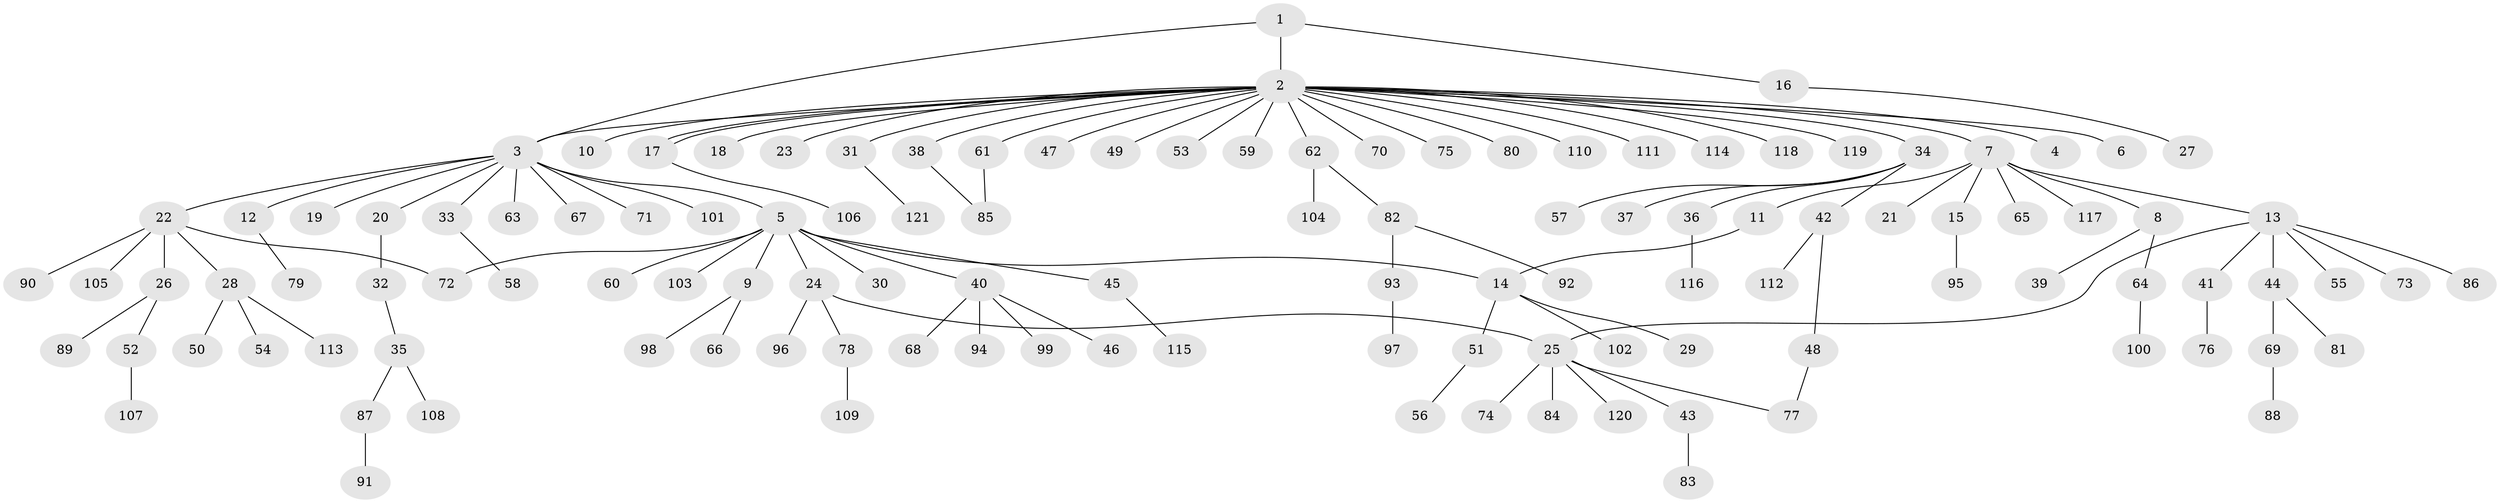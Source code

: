 // Generated by graph-tools (version 1.1) at 2025/48/03/09/25 04:48:47]
// undirected, 121 vertices, 127 edges
graph export_dot {
graph [start="1"]
  node [color=gray90,style=filled];
  1;
  2;
  3;
  4;
  5;
  6;
  7;
  8;
  9;
  10;
  11;
  12;
  13;
  14;
  15;
  16;
  17;
  18;
  19;
  20;
  21;
  22;
  23;
  24;
  25;
  26;
  27;
  28;
  29;
  30;
  31;
  32;
  33;
  34;
  35;
  36;
  37;
  38;
  39;
  40;
  41;
  42;
  43;
  44;
  45;
  46;
  47;
  48;
  49;
  50;
  51;
  52;
  53;
  54;
  55;
  56;
  57;
  58;
  59;
  60;
  61;
  62;
  63;
  64;
  65;
  66;
  67;
  68;
  69;
  70;
  71;
  72;
  73;
  74;
  75;
  76;
  77;
  78;
  79;
  80;
  81;
  82;
  83;
  84;
  85;
  86;
  87;
  88;
  89;
  90;
  91;
  92;
  93;
  94;
  95;
  96;
  97;
  98;
  99;
  100;
  101;
  102;
  103;
  104;
  105;
  106;
  107;
  108;
  109;
  110;
  111;
  112;
  113;
  114;
  115;
  116;
  117;
  118;
  119;
  120;
  121;
  1 -- 2;
  1 -- 3;
  1 -- 16;
  2 -- 3;
  2 -- 4;
  2 -- 6;
  2 -- 7;
  2 -- 10;
  2 -- 17;
  2 -- 17;
  2 -- 18;
  2 -- 23;
  2 -- 31;
  2 -- 34;
  2 -- 38;
  2 -- 47;
  2 -- 49;
  2 -- 53;
  2 -- 59;
  2 -- 61;
  2 -- 62;
  2 -- 70;
  2 -- 75;
  2 -- 80;
  2 -- 110;
  2 -- 111;
  2 -- 114;
  2 -- 118;
  2 -- 119;
  3 -- 5;
  3 -- 12;
  3 -- 19;
  3 -- 20;
  3 -- 22;
  3 -- 33;
  3 -- 63;
  3 -- 67;
  3 -- 71;
  3 -- 101;
  5 -- 9;
  5 -- 14;
  5 -- 24;
  5 -- 30;
  5 -- 40;
  5 -- 45;
  5 -- 60;
  5 -- 72;
  5 -- 103;
  7 -- 8;
  7 -- 11;
  7 -- 13;
  7 -- 15;
  7 -- 21;
  7 -- 65;
  7 -- 117;
  8 -- 39;
  8 -- 64;
  9 -- 66;
  9 -- 98;
  11 -- 14;
  12 -- 79;
  13 -- 25;
  13 -- 41;
  13 -- 44;
  13 -- 55;
  13 -- 73;
  13 -- 86;
  14 -- 29;
  14 -- 51;
  14 -- 102;
  15 -- 95;
  16 -- 27;
  17 -- 106;
  20 -- 32;
  22 -- 26;
  22 -- 28;
  22 -- 72;
  22 -- 90;
  22 -- 105;
  24 -- 25;
  24 -- 78;
  24 -- 96;
  25 -- 43;
  25 -- 74;
  25 -- 77;
  25 -- 84;
  25 -- 120;
  26 -- 52;
  26 -- 89;
  28 -- 50;
  28 -- 54;
  28 -- 113;
  31 -- 121;
  32 -- 35;
  33 -- 58;
  34 -- 36;
  34 -- 37;
  34 -- 42;
  34 -- 57;
  35 -- 87;
  35 -- 108;
  36 -- 116;
  38 -- 85;
  40 -- 46;
  40 -- 68;
  40 -- 94;
  40 -- 99;
  41 -- 76;
  42 -- 48;
  42 -- 112;
  43 -- 83;
  44 -- 69;
  44 -- 81;
  45 -- 115;
  48 -- 77;
  51 -- 56;
  52 -- 107;
  61 -- 85;
  62 -- 82;
  62 -- 104;
  64 -- 100;
  69 -- 88;
  78 -- 109;
  82 -- 92;
  82 -- 93;
  87 -- 91;
  93 -- 97;
}
